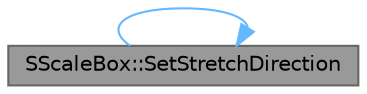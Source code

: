 digraph "SScaleBox::SetStretchDirection"
{
 // INTERACTIVE_SVG=YES
 // LATEX_PDF_SIZE
  bgcolor="transparent";
  edge [fontname=Helvetica,fontsize=10,labelfontname=Helvetica,labelfontsize=10];
  node [fontname=Helvetica,fontsize=10,shape=box,height=0.2,width=0.4];
  rankdir="LR";
  Node1 [id="Node000001",label="SScaleBox::SetStretchDirection",height=0.2,width=0.4,color="gray40", fillcolor="grey60", style="filled", fontcolor="black",tooltip="See StretchDirection argument."];
  Node1 -> Node1 [id="edge1_Node000001_Node000001",color="steelblue1",style="solid",tooltip=" "];
}

